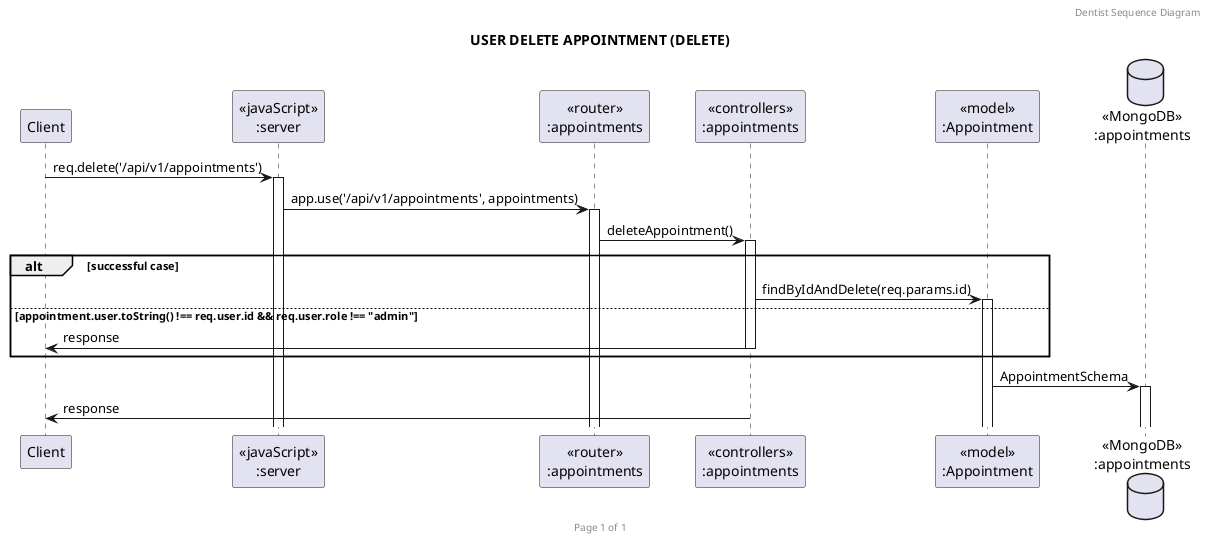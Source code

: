 @startuml USER DELETE APPOINTMENT (DELETE)

header Dentist Sequence Diagram
footer Page %page% of %lastpage%
title "USER DELETE APPOINTMENT (DELETE)"

participant "Client" as client
participant "<<javaScript>>\n:server" as server
participant "<<router>>\n:appointments" as routerAppointments
participant "<<controllers>>\n:appointments" as controllersAppointments
participant "<<model>>\n:Appointment" as modelAppointment
database "<<MongoDB>>\n:appointments" as AppointmentsDatabase

client->server ++:req.delete('/api/v1/appointments')
server->routerAppointments ++:app.use('/api/v1/appointments', appointments)
routerAppointments -> controllersAppointments ++:deleteAppointment()

alt successful case
    controllersAppointments->modelAppointment ++:findByIdAndDelete(req.params.id)
else appointment.user.toString() !== req.user.id && req.user.role !== "admin"
    controllersAppointments->client --:response
end

modelAppointment ->AppointmentsDatabase ++: AppointmentSchema
controllersAppointments->client --:response

@enduml